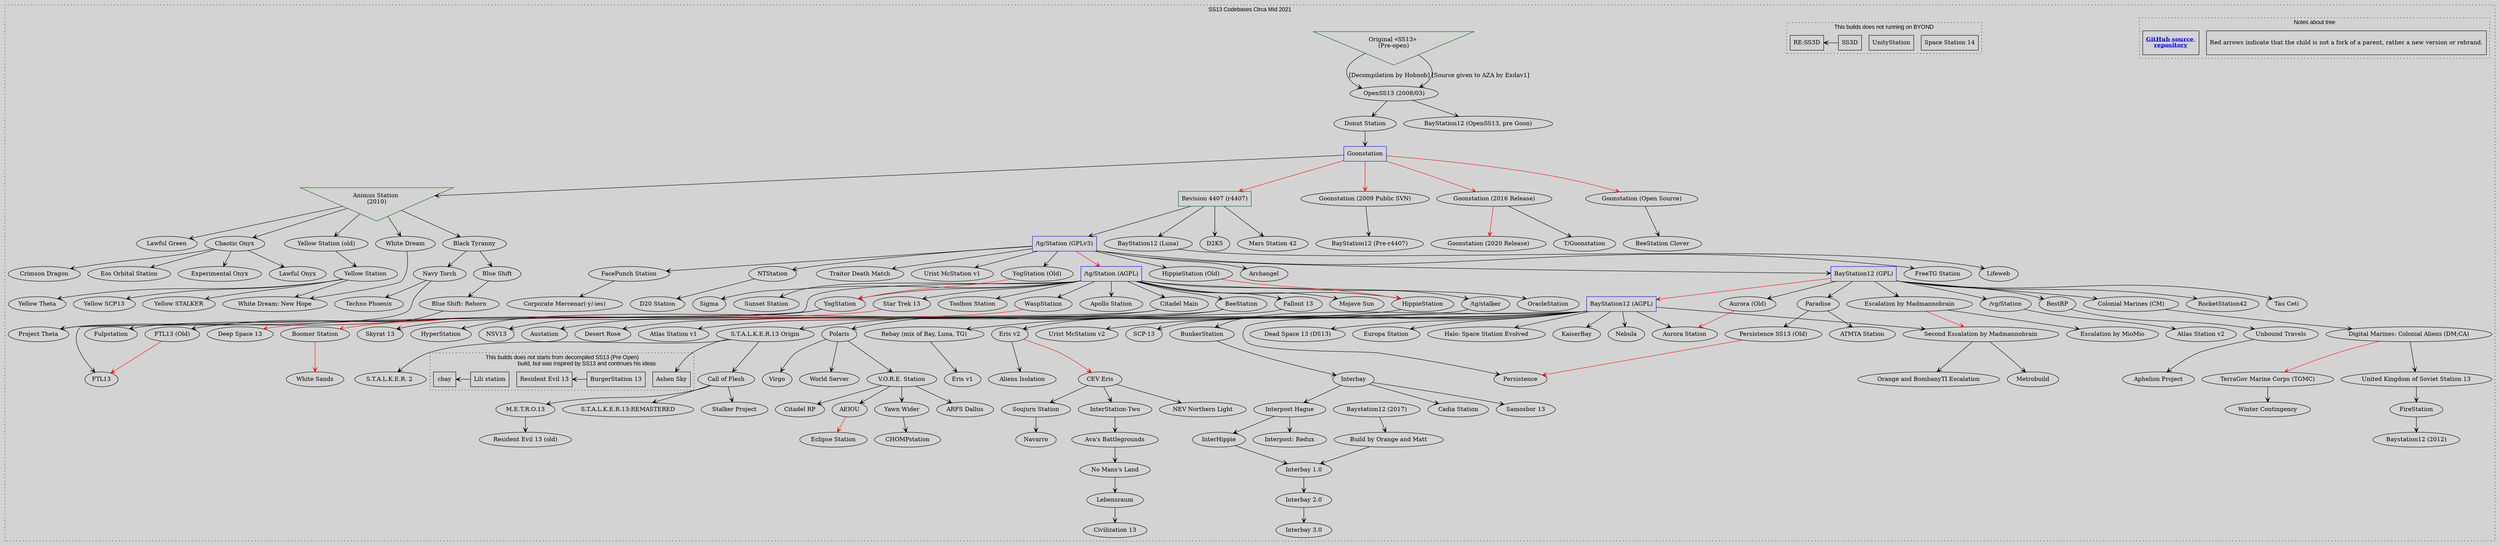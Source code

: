 digraph G {
	/// Attributes ///
	color    = "black"
	fontname = "Arial"
	fontsize = 14
	ratio    = "auto" //size = "30, 30"
	rankdir  = "LB"
	bgcolor  = lightgray
	//splines  = false

	graph [
		compound = true
	]
	edge [
		arrowhead = vee,
		arrowtail = vee,
		splines = curved
	]

	//
	subgraph "cluster мap"
	{
		//
		subgraph "cluster note"
		{
			/// Attributes ///
			label    = "Notes about tree"
			style    = "dotted"
			rankdir  = "LB"
			compound = false
			rank     = same
			//pos      = "10,10!"

			node [
				shape    = rectangle,
				fontsize = 14,
				//width    = 3.5
				//height   = .08
				minlen = 1
			]
			edge [
				constraint = false
			]

			/// Nodes ///
			note1 [
				label  = "Red arrows indicate that the child is not a fork of a parent, rather a new version or rebrand.\l",
				width  = 4.5,
				height = .8
			]
			note2 [
				shape    = record,
				fontcolor = "blue"
				decorate=true
				label  = <<b><u>GitHub source <br/>repository</u></b>>,
				URL    = "https://github.com/CthulhuOnIce/SS13-Codebases",
				width  = 1.4,
				height = .8
			]
			//dummy_helper1 [style = "invis", width = 3]

			/// Edges ///
			//note1            -> note2 [style = "invis", constraint = false, dir = left] //, taillabel = "tail", lhead=cluster_0, constraint=false]
			//node [shape=record, height=.08, fontsize=11, width=3.5]
			//note1            -> dummy_helper1 [style = "invis"] //, taillabel = "tail", lhead=cluster_0, constraint=false]
		}

		//
		subgraph "cluster not byond"
		{
			/// Attributes ///
			label    = "This builds does not running on BYOND"
			style    = "dotted"
			//rankdir  = "LB"
			//compound = false
			//rank     = same

			node [
				shape    = rectangle,
				//fontsize = 14,
				//width    = 3.5
				//height   = .08
				minlen   = 1
			]
			edge [
				constraint = false
				dir = left
			]

			/// Nodes ///
			"Space Station 14" // added by: CthulhuOnIce
			"UnityStation" // added by: CthulhuOnIce

			/// Edges ///
			"SS3D" -> "RE:SS3D" // added by: CthulhuOnIce
		}

		//
		subgraph "cluster not from decompiled ss13"
		{
			/// Attributes ///
			label    = "This builds does not starts from decompiled SS13 (Pre Open)
				build, but was inspired by SS13 and continues his ideas"
			style    = "dotted"

			node [
				shape    = rectangle,
				//fontsize = 14,
				//width    = 3.5
				//height   = .08
				minlen   = 1
			]
			edge [
				constraint = false
				dir = left
			]

			/// Nodes ///
			"Ashen Sky"
			"BurgerStation 13" // added by: CthulhuOnIce
			// Initial commit: https://github.com/BurgerLUA/burgerstation/commit/92619a74a8a069cda750ff6c06a6f36b58d1b896

			/// Edges ///
			"BurgerStation 13" -> "Resident Evil 13" // added by: Gesugao-san
			"Lili station"     -> "cbay" // added by: Gesugao-san
		}

		/// Attributes ///
		label    = "SS13 Codebases Circa Mid 2021"
		labelloc = "top"
		style    = "dotted"
		//rankdir = "TB"
		//edge [constraint = true]

		/// Nodes ///
		"/tg/Station (AGPL)" [shape = rectangle, color = blue] // added by: CthulhuOnIce
		"/tg/Station (GPLv3)" [shape = rectangle, color = blue] // added by: CthulhuOnIce
		"Animus Station \n(2010)" [shape = invtriangle, color = darkgreen] // added by: Gesugao-san
		"BayStation12 (AGPL)" [shape = rectangle, color = blue] // added by: CthulhuOnIce
		"BayStation12 (GPL)" [shape = rectangle, color = blue] // added by: CthulhuOnIce
		"Goonstation" [shape = rectangle, color = blue] // added by: CthulhuOnIce
		"Original «SS13» \n(Pre-open)" [shape = invtriangle, color = darkgreen] // added by: CthulhuOnIce
		"Revision 4407 (r4407)" [shape = rectangle, color = darkgreen] // added by: CthulhuOnIce

		/// Edges ///
		"/tg/stalker"                              -> "S.T.A.L.K.E.R.13 Origin" // added by: Gesugao-san
		"/tg/Station (AGPL)"                       -> "/tg/stalker" // added by: Gesugao-san
		"/tg/Station (AGPL)"                       -> "Apollo Station" // added by: CthulhuOnIce
		"/tg/Station (AGPL)"                       -> "BeeStation" // added by: CthulhuOnIce
		"/tg/Station (AGPL)"                       -> "Citadel Main" // added by: CthulhuOnIce
		"/tg/Station (AGPL)"                       -> "Fallout 13" // added by: CthulhuOnIce
		"/tg/Station (AGPL)"                       -> "FTL13" // added by: CthulhuOnIce
		"/tg/Station (AGPL)"                       -> "HippieStation" // added by: CthulhuOnIce
		"/tg/Station (AGPL)"                       -> "Mojave Sun" // added by: CthulhuOnIce
		"/tg/Station (AGPL)"                       -> "OracleStation" // added by: CthulhuOnIce
		"/tg/Station (AGPL)"                       -> "Sigma" // sadly added by: Gesugao-san
		"/tg/Station (AGPL)"                       -> "Star Trek 13" // added by: CthulhuOnIce
		"/tg/Station (AGPL)"                       -> "Sunset Station" // added by: CthulhuOnIce
		"/tg/Station (AGPL)"                       -> "Toolbox Station" // added by: CthulhuOnIce
		"/tg/Station (AGPL)"                       -> "WaspStation" // added by: CthulhuOnIce
		"/tg/Station (AGPL)"                       -> "YogStation" // added by: CthulhuOnIce
		"/tg/Station (GPLv3)"                      -> "/tg/Station (AGPL)" [color = red] // added by: CthulhuOnIce
		"/tg/Station (GPLv3)"                      -> "Archangel" // added by: CthulhuOnIce
		"/tg/Station (GPLv3)"                      -> "BayStation12 (GPL)" // added by: CthulhuOnIce
		"/tg/Station (GPLv3)"                      -> "FacePunch Station" // added by: CthulhuOnIce
		"/tg/Station (GPLv3)"                      -> "FreeTG Station" // added by: Gesugao-san
		"/tg/Station (GPLv3)"                      -> "HippieStation (Old)" // added by: CthulhuOnIce
		"/tg/Station (GPLv3)"                      -> "NTStation" // added by: CthulhuOnIce
		"/tg/Station (GPLv3)"                      -> "Traitor Death Match" // added by: CthulhuOnIce
		"/tg/Station (GPLv3)"                      -> "Urist McStation v1" // added by: Gesugao-san
		"/tg/Station (GPLv3)"                      -> "YogStation (Old)" // added by: CthulhuOnIce
		"/vg/Station"                              -> "Atlas Station v2" // added by: Gesugao-san
		"AEIOU"                                    -> "Eclipse Station" [color = red] // added by: CthulhuOnIce
		"Animus Station \n(2010)"                  -> "Black Tyranny" // added by: Void.
		"Animus Station \n(2010)"                  -> "Chaotic Onyx" // added by: Void.
		"Animus Station \n(2010)"                  -> "Lawful Green" // added by: Void.
		"Animus Station \n(2010)"                  -> "White Dream" // added by: Void.
		"Animus Station \n(2010)"                  -> "Yellow Station (old)" // added by: Void.
		"Aurora (Old)"                             -> "Aurora Station" [color = red] // added by: CthulhuOnIce
		"Ava's Battlegrounds"                      -> "No Mans's Land" // added by: CthulhuOnIce
		"Baystation12 (2017)"                      -> "Build by Orange and Matt" // added by: Void.
		"BayStation12 (AGPL)"                      -> "Aurora Station" // added by: CthulhuOnIce
		"BayStation12 (AGPL)"                      -> "BunkerStation" // added by: Gesugao-san
		"BayStation12 (AGPL)"                      -> "Dead Space 13 (DS13)" // added by: CthulhuOnIce
		"BayStation12 (AGPL)"                      -> "Eris v2" // added by: Gesugao-san
		"BayStation12 (AGPL)"                      -> "Europa Station" // added by: CthulhuOnIce
		"BayStation12 (AGPL)"                      -> "Halo: Space Station Evolved" // added by: CthulhuOnIce
		"BayStation12 (AGPL)"                      -> "KaiserBay" // added by: Gesugao-san
		"BayStation12 (AGPL)"                      -> "Nebula" // added by: quardbreak
		"BayStation12 (AGPL)"                      -> "Persistence" // added by: CthulhuOnIce
		"BayStation12 (AGPL)"                      -> "Polaris" // added by: CthulhuOnIce
		"BayStation12 (AGPL)"                      -> "Rebay (mix of Bay, Luna, TG)" // added by: Gesugao-san
		"BayStation12 (AGPL)"                      -> "SCP-13" // added by: CthulhuOnIce
		"BayStation12 (AGPL)"                      -> "Second Escalation by Madmannobrain" // added by: Void.
		"BayStation12 (AGPL)"                      -> "Urist McStation v2" // added by: CthulhuOnIce, edit: Gesugao-san
		"BayStation12 (GPL)"                       -> "/vg/Station" // added by: CthulhuOnIce
		"BayStation12 (GPL)"                       -> "Aurora (Old)" // added by: CthulhuOnIce
		"BayStation12 (GPL)"                       -> "BayStation12 (AGPL)" [color = red] // added by: CthulhuOnIce
		"BayStation12 (GPL)"                       -> "BestRP" // added by: CthulhuOnIce
		"BayStation12 (GPL)"                       -> "Colonial Marines (CM)" // added by: CthulhuOnIce
		"BayStation12 (GPL)"                       -> "Escalation by Madmannobrain" // added by: Gesugao-san
		"BayStation12 (GPL)"                       -> "Paradise" // added by: CthulhuOnIce
		"BayStation12 (GPL)"                       -> "RocketStation42" // added by: CthulhuOnIce
		"BayStation12 (GPL)"                       -> "Tau Ceti" // added by: CthulhuOnIce
		"BayStation12 (Luna)"                      -> "Lifeweb" // added by: CthulhuOnIce
		"BeeStation"                               -> "Austation" // added by: CthulhuOnIce
		"BeeStation"                               -> "NSV13" // added by: CthulhuOnIce
		"BestRP"                                   -> "Unbound Travels" // added by: Gesugao-san
		"Black Tyranny"                            -> "Blue Shift" // added by: Void.
		"Black Tyranny"                            -> "Navy Torch" // added by: Void.
		"Blue Shift: Reborn"                       -> "Project Theta" // added by: Void.
		"Blue Shift"                               -> "Blue Shift: Reborn" // added by: Void.
		"Boomer Station"                           -> "White Sands" [color = red] // added by: CthulhuOnIce
		"Build by Orange and Matt"                 -> "Interbay 1.0" // added by: Void.
		"BunkerStation"                            -> "Interbay" // added by: CthulhuOnIce
		"Call of Flesh"                            -> "M.E.T.R.O.13" // added by: Void.
		"Call of Flesh"                            -> "S.T.A.L.K.E.R.13:REMASTERED" // added by: Void.
		"Call of Flesh"                            -> "Stalker Project" // added by: Gesugao-san
		"CEV Eris"                                 -> "InterStation-Two" // added by: CthulhuOnIce
		"CEV Eris"                                 -> "NEV Northern Light" // added by: Gesugao-san
		"CEV Eris"                                 -> "Soujurn Station" // added by: Gesugao-san
		"Chaotic Onyx"                             -> "Crimson Dragon" // added by: Void.
		"Chaotic Onyx"                             -> "Eos Orbital Station" // added by: Void.
		"Chaotic Onyx"                             -> "Experimental Onyx" // added by: Void.
		"Chaotic Onyx"                             -> "Lawful Onyx" // added by: Void.
		"Citadel Main"                             -> "HyperStation" // added by: CthulhuOnIce
		"Citadel Main"                             -> "Skyrat 13" // added by: CthulhuOnIce
		"Colonial Marines (CM)"                    -> "Digital Marines: Colonial Aliens (DM;CA)" // added by: CthulhuOnIce
		"Digital Marines: Colonial Aliens (DM;CA)" -> "TerraGov Marine Corps (TGMC)" [color = red] // added by: CthulhuOnIce
		"TerraGov Marine Corps (TGMC)"             -> "Winter Contingency" // added by: Gesugao-san
		"Digital Marines: Colonial Aliens (DM;CA)" -> "United Kingdom of Soviet Station 13" // added by: Void.
		"Donut Station"                            -> "Goonstation" // added by: CthulhuOnIce, edited: Gesugao-san
		"Eris v2"                                  -> "Aliens Isolation" // added by: Gesugao-san
		"Eris v2"                                  -> "CEV Eris" [color = red] // added by: Gesugao-san
		"Escalation by Madmannobrain"              -> "Escalation by MioMio" // added by: Void.
		"Escalation by Madmannobrain"              -> "Second Escalation by Madmannobrain" [color = red] // added by: Void.
		"FacePunch Station"                        -> "Corporate Mercenar(-y/-ies)" // added by: CthulhuOnIce
		"Fallout 13"                               -> "Desert Rose" // added by: CthulhuOnIce
		"FireStation"                              -> "Baystation12 (2012)" // added by: Void.
		"FTL13 (Old)"                              -> "FTL13" [color = red] // added by: CthulhuOnIce
		"Goonstation (2009 Public SVN)"            -> "BayStation12 (Pre-r4407)" // added by: Gesugao-san
		"Goonstation (2016 Release)"               -> "Goonstation (2020 Release)" [color = red] // added by: CthulhuOnIce
		"Goonstation (2016 Release)"               -> "T/Goonstation" // added by: CthulhuOnIce
		"Goonstation (Open Source)"                -> "BeeStation Clover" // added by: Gesugao-san
		"Goonstation"                              -> "Animus Station \n(2010)" // proudly added by: Void. and Gesugao-san
		"Goonstation"                              -> "Goonstation (2009 Public SVN)" [color = red] // added by: Gesugao-san
		"Goonstation"                              -> "Goonstation (2016 Release)" [color = red] // added by: CthulhuOnIce
		"Goonstation"                              -> "Goonstation (Open Source)" [color = red] // added by: CthulhuOnIce
		"Goonstation"                              -> "Revision 4407 (r4407)" [color = red] // added by: CthulhuOnIce
		"HippieStation (Old)"                      -> "HippieStation" [color = red] // added by: Gesugao-san
		"HippieStation"                            -> "Atlas Station v1" // added by: Gesugao-san
		"Interbay 1.0"                             -> "Interbay 2.0" // added by: Gesugao-san
		"Interbay 2.0"                             -> "Interbay 3.0" // added by: Gesugao-san
		"Interbay"                                 -> "Cadia Station" // added by: Gesugao-san
		"Interbay"                                 -> "Interpost Hague" // added by: CthulhuOnIce
		"Interbay"                                 -> "Samosbor 13" // added by: Gesugao-san
		"InterHippie"                              -> "Interbay 1.0" // added by: Gesugao-san
		"Interpost Hague"                          -> "InterHippie" // added by: Gesugao-san
		"Interpost Hague"                          -> "Interpost: Redux" // added by: Gesugao-san
		"InterStation-Two"                         -> "Ava's Battlegrounds" // added by: CthulhuOnIce
		"Lebensraum"                               -> "Civilization 13" // added by: CthulhuOnIce
		"M.E.T.R.O.13"                             -> "Resident Evil 13 (old)" // added by: Void.
		"Navy Torch"                               -> "Project Theta" // added by: Gesugao-san
		"Navy Torch"                               -> "Techno Phoenix" // added by: Gesugao-san
		"No Mans's Land"                           -> "Lebensraum" // added by: CthulhuOnIce
		"NTStation"                                -> "D20 Station" // added by: CthulhuOnIce
		"OpenSS13 (2008/03)"                       -> "BayStation12 (OpenSS13, pre Goon)" // added by: CthulhuOnIce, edited: Gesugao-san
		"OpenSS13 (2008/03)"                       -> "Donut Station" // added by: Gesugao-san
		"Original «SS13» \n(Pre-open)"             -> "OpenSS13 (2008/03)" [label = "[Decompilation by Hobnob]"] // added by: CthulhuOnIce, edited: Gesugao-san
		"Original «SS13» \n(Pre-open)"             -> "OpenSS13 (2008/03)" [label = "[Source given to AZA by Exdav1]"] // added by: Gesugao-san
		"Paradise"                                 -> "ATMTA Station" // added by: Gesugao-san
		"Paradise"                                 -> "Persistence SS13 (Old)" // added by: CthulhuOnIce
		"Persistence SS13 (Old)"                   -> "Persistence" [color = red] // added by: Gesugao-san
		"Polaris"                                  -> "V.O.R.E. Station" // added by: CthulhuOnIce
		"Polaris"                                  -> "Virgo" // added by: Gesugao-san
		"Polaris"                                  -> "World Server" // added by: CthulhuOnIce
		"Rebay (mix of Bay, Luna, TG)"             -> "Eris v1" // added by: Gesugao-san
		"Revision 4407 (r4407)"                    -> "/tg/Station (GPLv3)" // added by: CthulhuOnIce, edited: Gesugao-san
		"Revision 4407 (r4407)"                    -> "BayStation12 (Luna)" // added by: CthulhuOnIce
		"Revision 4407 (r4407)"                    -> "D2K5" // added by: CthulhuOnIce
		"Revision 4407 (r4407)"                    -> "Mars Station 42" // added by: CthulhuOnIce
		"S.T.A.L.K.E.R.13 Origin"                  -> "Ashen Sky" // added by: Gesugao-san
		"S.T.A.L.K.E.R.13 Origin"                  -> "Call of Flesh" // added by: Gesugao-san
		"S.T.A.L.K.E.R.13 Origin"                  -> "S.T.A.L.K.E.R. 2 " // added by: Void.
		"Second Escalation by Madmannobrain"       -> "Metrobuild" // added by: Void.
		"Second Escalation by Madmannobrain"       -> "Orange and BombanyTI Escalation" // added by: Void.
		"Soujurn Station"                          -> "Navarro" // added by: Gesugao-san
		"Star Trek 13"                             -> "Deep Space 13" [color = red] // added by: CthulhuOnIce
		"Unbound Travels"                          -> "Aphelion Project" // added by: Gesugao-san
		"United Kingdom of Soviet Station 13"      -> "FireStation" // added by: Void.
		"V.O.R.E. Station"                         -> "AEIOU" // added by: CthulhuOnIce
		"V.O.R.E. Station"                         -> "ARFS Dallus" // added by: Gesugao-san
		"V.O.R.E. Station"                         -> "Citadel RP" // added by: CthulhuOnIce
		"V.O.R.E. Station"                         -> "Yawn Wider" // added by: CthulhuOnIce
		"WaspStation"                              -> "Boomer Station" [color = red] // added by: CthulhuOnIce
		"White Dream"                              -> "White Dream: New Hope" // added by: Gesugao-san
		"Yawn Wider"                               -> "CHOMPstation" // added by: CthulhuOnIce
		"Yellow Station (old)"                     -> "Yellow Station" // added by: Void.
		"Yellow Station"                           -> "White Dream: New Hope" // added by: Void.
		"Yellow Station"                           -> "Yellow SCP13" // added by: Void.
		"Yellow Station"                           -> "Yellow STALKER" // added by: Void.
		"Yellow Station"                           -> "Yellow Theta" // added by: Void.
		"YogStation (Old)"                         -> "YogStation" [color = red] // added by: CthulhuOnIce
		"YogStation"                               -> "FTL13 (Old)" // added by: CthulhuOnIce, edited: quardbreak
		"YogStation"                               -> "Fulpstation" // added by: CthulhuOnIce
	}
}
